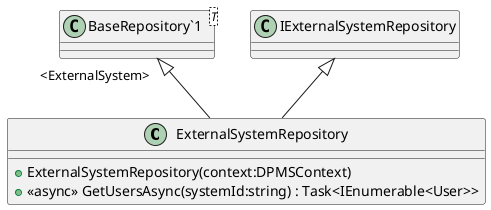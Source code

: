 @startuml
class ExternalSystemRepository {
    + ExternalSystemRepository(context:DPMSContext)
    + <<async>> GetUsersAsync(systemId:string) : Task<IEnumerable<User>>
}
class "BaseRepository`1"<T> {
}
"BaseRepository`1" "<ExternalSystem>" <|-- ExternalSystemRepository
IExternalSystemRepository <|-- ExternalSystemRepository
@enduml
